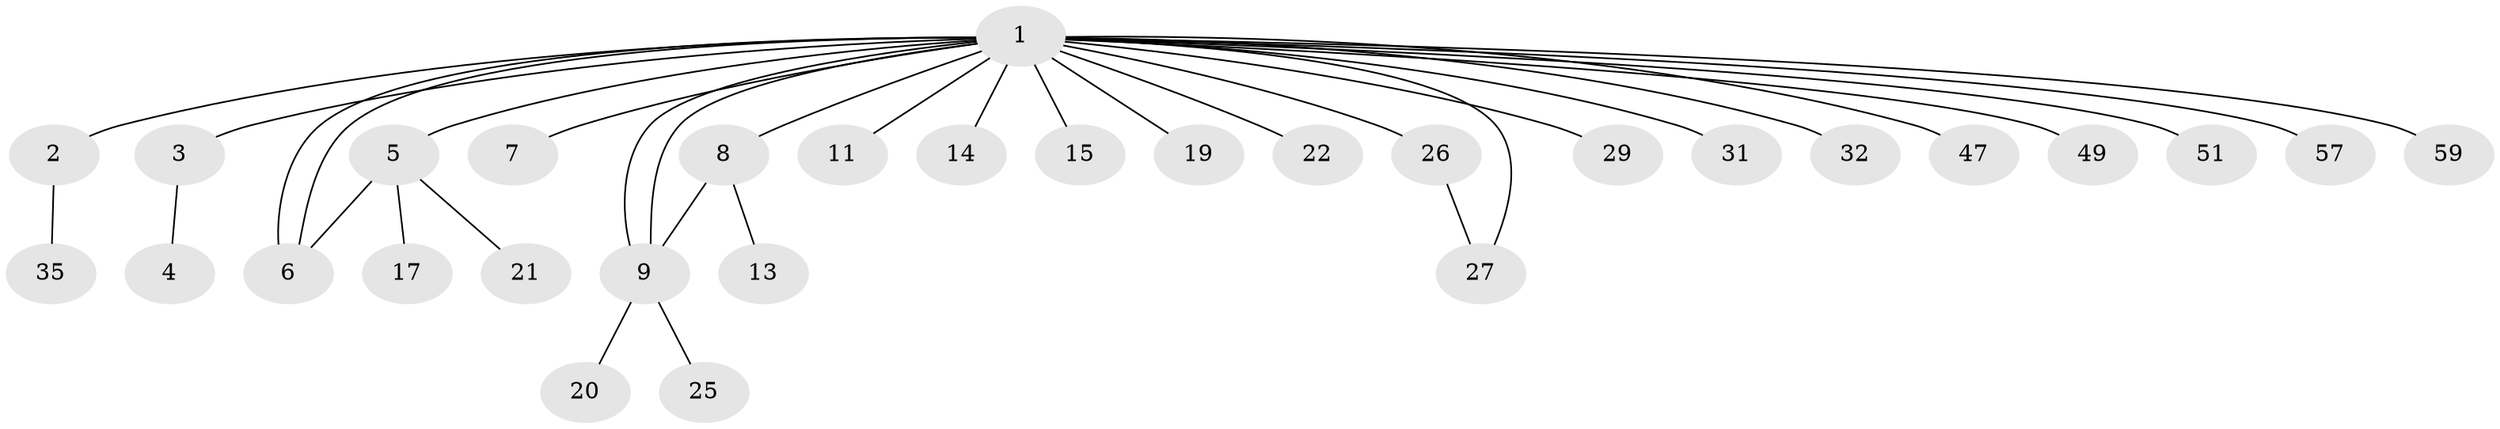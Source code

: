 // original degree distribution, {26: 0.016666666666666666, 2: 0.2, 1: 0.6333333333333333, 3: 0.08333333333333333, 4: 0.016666666666666666, 9: 0.03333333333333333, 7: 0.016666666666666666}
// Generated by graph-tools (version 1.1) at 2025/14/03/09/25 04:14:24]
// undirected, 30 vertices, 34 edges
graph export_dot {
graph [start="1"]
  node [color=gray90,style=filled];
  1;
  2;
  3;
  4;
  5 [super="+10+45"];
  6 [super="+24"];
  7 [super="+43"];
  8 [super="+12+46+55+41+44+23"];
  9 [super="+30+28+16"];
  11;
  13;
  14;
  15;
  17;
  19;
  20;
  21 [super="+34"];
  22;
  25;
  26 [super="+33+39"];
  27 [super="+40"];
  29;
  31;
  32;
  35 [super="+38"];
  47;
  49;
  51;
  57;
  59;
  1 -- 2;
  1 -- 3;
  1 -- 5 [weight=2];
  1 -- 6;
  1 -- 6;
  1 -- 7;
  1 -- 8 [weight=2];
  1 -- 9;
  1 -- 9;
  1 -- 11;
  1 -- 14;
  1 -- 15;
  1 -- 19;
  1 -- 22;
  1 -- 26;
  1 -- 27;
  1 -- 29;
  1 -- 31;
  1 -- 32;
  1 -- 47;
  1 -- 49;
  1 -- 51;
  1 -- 57;
  1 -- 59;
  2 -- 35;
  3 -- 4;
  5 -- 17;
  5 -- 6;
  5 -- 21;
  8 -- 13;
  8 -- 9;
  9 -- 20;
  9 -- 25;
  26 -- 27;
}
